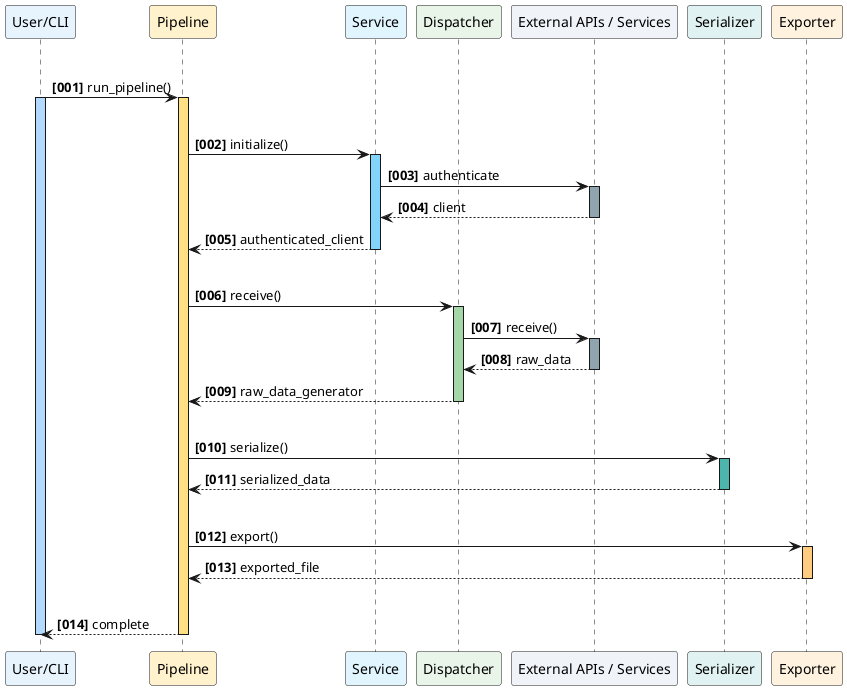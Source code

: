@startuml
autonumber "<b>[000]"

participant "User/CLI" as user #E8F4FD
participant "Pipeline" as pipeline #FFF2CC
participant "Service" as service #E1F5FE
participant "Dispatcher" as dispatcher #E8F5E8
participant "External APIs / Services" as api #F0F4F8
participant "Serializer" as serializer #E0F2F1
participant "Exporter" as exporter #FFF3E0

|||

user -> pipeline: run_pipeline()
activate user #B3D9FF
activate pipeline #FFE082

|||

pipeline -> service: initialize()
activate service #81D4FA
service -> api: authenticate
activate api #90A4AE
api --> service: client
deactivate api
service --> pipeline: authenticated_client
deactivate service

|||

pipeline -> dispatcher: receive()
activate dispatcher #A5D6A7
dispatcher -> api: receive()
activate api #90A4AE
api --> dispatcher: raw_data
deactivate api
dispatcher --> pipeline: raw_data_generator
deactivate dispatcher

|||

pipeline -> serializer: serialize()
activate serializer #4DB6AC
serializer --> pipeline: serialized_data
deactivate serializer

|||

pipeline -> exporter: export()
activate exporter #FFCC80
exporter --> pipeline: exported_file
deactivate exporter

|||

pipeline --> user: complete
deactivate pipeline
deactivate user

@enduml 